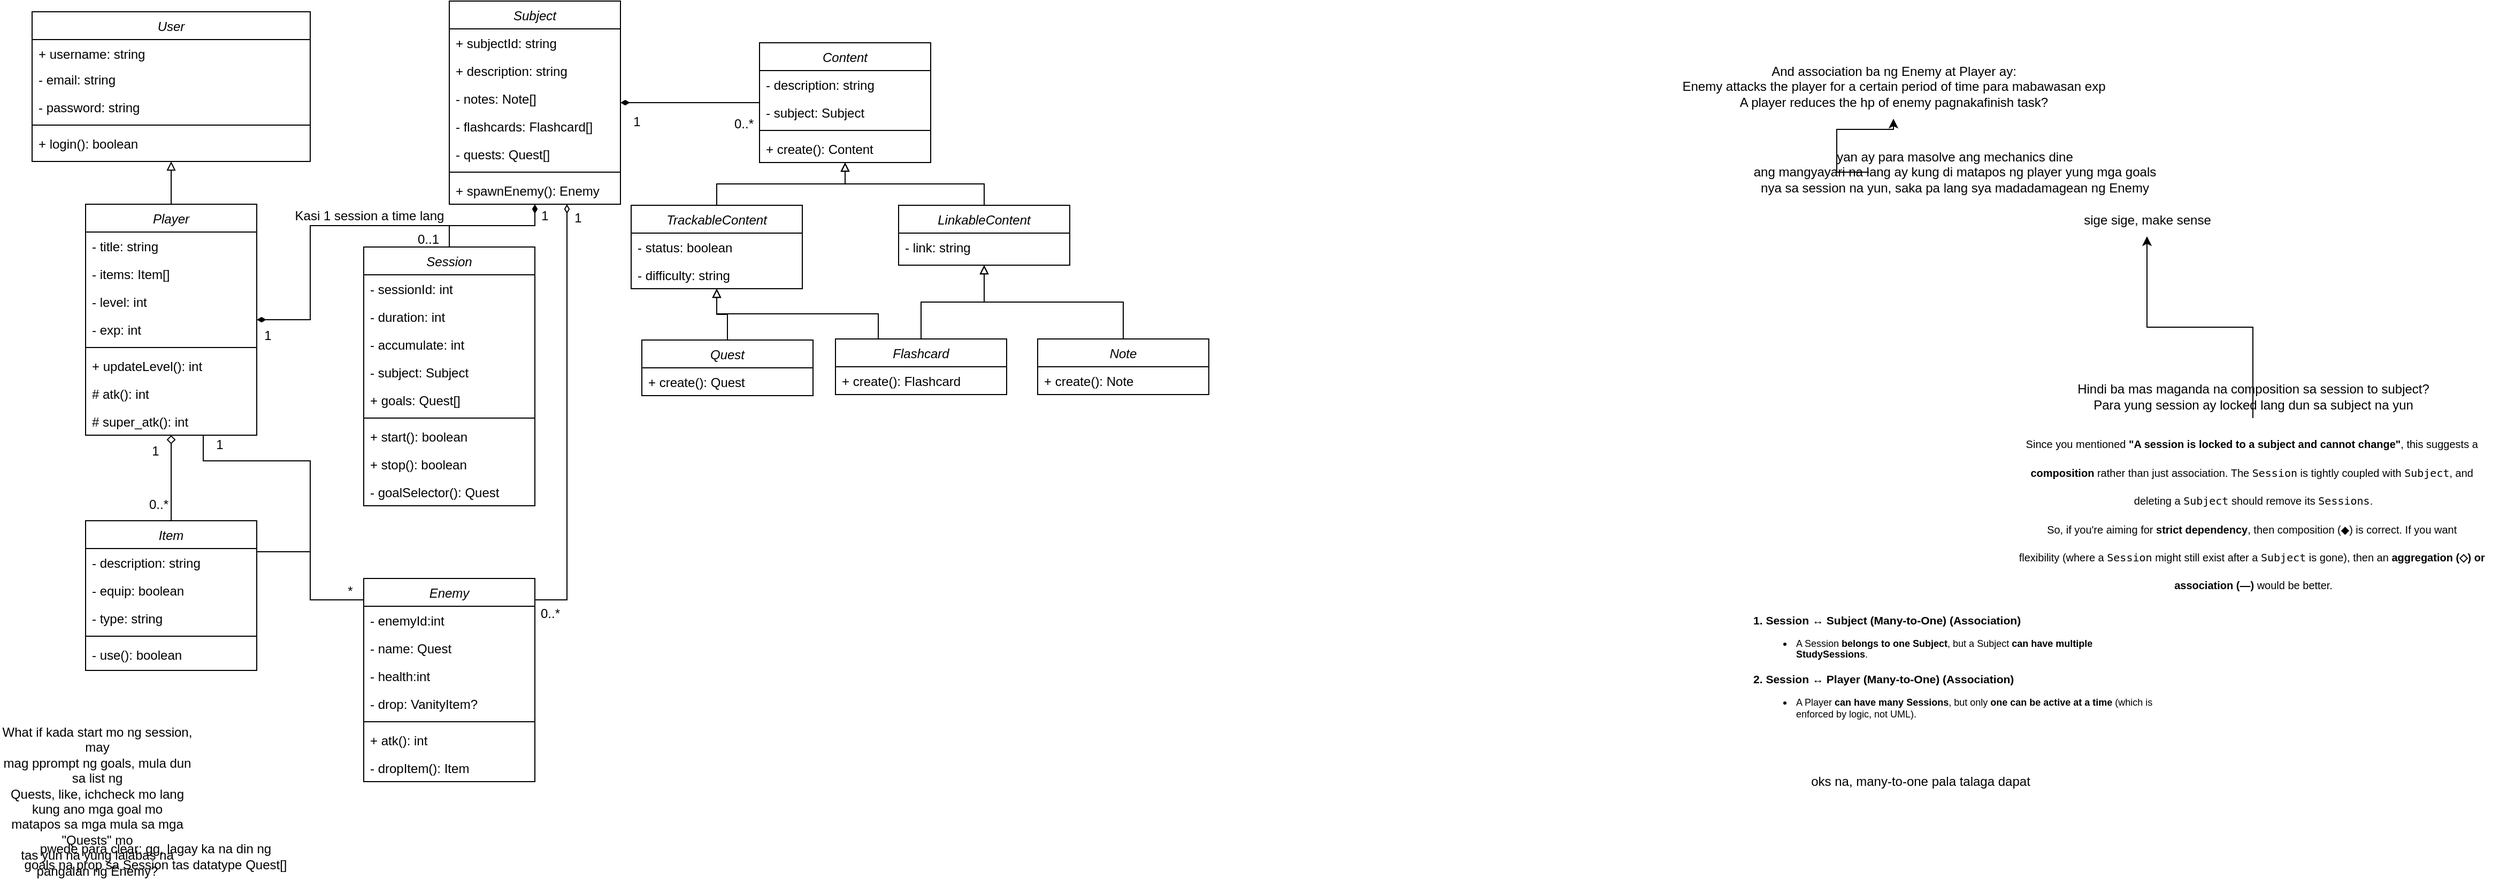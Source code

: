 <mxfile version="26.0.16">
  <diagram id="C5RBs43oDa-KdzZeNtuy" name="Page-1">
    <mxGraphModel grid="1" page="1" gridSize="10" guides="1" tooltips="1" connect="1" arrows="1" fold="1" pageScale="1" pageWidth="827" pageHeight="1169" background="none" math="0" shadow="0">
      <root>
        <mxCell id="WIyWlLk6GJQsqaUBKTNV-0" />
        <mxCell id="WIyWlLk6GJQsqaUBKTNV-1" parent="WIyWlLk6GJQsqaUBKTNV-0" />
        <mxCell id="JrGx4YFcaiDGlNnE43PI-0" value="User" style="swimlane;fontStyle=2;align=center;verticalAlign=top;childLayout=stackLayout;horizontal=1;startSize=26;horizontalStack=0;resizeParent=1;resizeLast=0;collapsible=1;marginBottom=0;rounded=0;shadow=0;strokeWidth=1;" vertex="1" parent="WIyWlLk6GJQsqaUBKTNV-1">
          <mxGeometry x="40" y="40" width="260" height="140" as="geometry">
            <mxRectangle x="230" y="140" width="160" height="26" as="alternateBounds" />
          </mxGeometry>
        </mxCell>
        <mxCell id="JrGx4YFcaiDGlNnE43PI-3" value="+ username: string" style="text;align=left;verticalAlign=top;spacingLeft=4;spacingRight=4;overflow=hidden;rotatable=0;points=[[0,0.5],[1,0.5]];portConstraint=eastwest;rounded=0;shadow=0;html=0;" vertex="1" parent="JrGx4YFcaiDGlNnE43PI-0">
          <mxGeometry y="26" width="260" height="24" as="geometry" />
        </mxCell>
        <mxCell id="uVrjDZQJZA8lmzvzaoNa-15" value="- email: string" style="text;align=left;verticalAlign=top;spacingLeft=4;spacingRight=4;overflow=hidden;rotatable=0;points=[[0,0.5],[1,0.5]];portConstraint=eastwest;" vertex="1" parent="JrGx4YFcaiDGlNnE43PI-0">
          <mxGeometry y="50" width="260" height="26" as="geometry" />
        </mxCell>
        <mxCell id="JrGx4YFcaiDGlNnE43PI-4" value="- password: string" style="text;align=left;verticalAlign=top;spacingLeft=4;spacingRight=4;overflow=hidden;rotatable=0;points=[[0,0.5],[1,0.5]];portConstraint=eastwest;rounded=0;shadow=0;html=0;" vertex="1" parent="JrGx4YFcaiDGlNnE43PI-0">
          <mxGeometry y="76" width="260" height="26" as="geometry" />
        </mxCell>
        <mxCell id="JrGx4YFcaiDGlNnE43PI-5" value="" style="line;html=1;strokeWidth=1;align=left;verticalAlign=middle;spacingTop=-1;spacingLeft=3;spacingRight=3;rotatable=0;labelPosition=right;points=[];portConstraint=eastwest;" vertex="1" parent="JrGx4YFcaiDGlNnE43PI-0">
          <mxGeometry y="102" width="260" height="8" as="geometry" />
        </mxCell>
        <mxCell id="JrGx4YFcaiDGlNnE43PI-6" value="+ login(): boolean" style="text;align=left;verticalAlign=top;spacingLeft=4;spacingRight=4;overflow=hidden;rotatable=0;points=[[0,0.5],[1,0.5]];portConstraint=eastwest;" vertex="1" parent="JrGx4YFcaiDGlNnE43PI-0">
          <mxGeometry y="110" width="260" height="26" as="geometry" />
        </mxCell>
        <mxCell id="uVrjDZQJZA8lmzvzaoNa-84" style="edgeStyle=orthogonalEdgeStyle;rounded=0;orthogonalLoop=1;jettySize=auto;html=1;exitX=0.5;exitY=0;exitDx=0;exitDy=0;entryX=0.5;entryY=1;entryDx=0;entryDy=0;endArrow=block;endFill=0;" edge="1" parent="WIyWlLk6GJQsqaUBKTNV-1" source="uVrjDZQJZA8lmzvzaoNa-16" target="JrGx4YFcaiDGlNnE43PI-0">
          <mxGeometry relative="1" as="geometry" />
        </mxCell>
        <mxCell id="uVrjDZQJZA8lmzvzaoNa-16" value="Player" style="swimlane;fontStyle=2;align=center;verticalAlign=top;childLayout=stackLayout;horizontal=1;startSize=26;horizontalStack=0;resizeParent=1;resizeLast=0;collapsible=1;marginBottom=0;rounded=0;shadow=0;strokeWidth=1;" vertex="1" parent="WIyWlLk6GJQsqaUBKTNV-1">
          <mxGeometry x="90" y="220" width="160" height="216" as="geometry">
            <mxRectangle x="220" y="360" width="160" height="26" as="alternateBounds" />
          </mxGeometry>
        </mxCell>
        <mxCell id="uVrjDZQJZA8lmzvzaoNa-17" value="- title: string" style="text;align=left;verticalAlign=top;spacingLeft=4;spacingRight=4;overflow=hidden;rotatable=0;points=[[0,0.5],[1,0.5]];portConstraint=eastwest;" vertex="1" parent="uVrjDZQJZA8lmzvzaoNa-16">
          <mxGeometry y="26" width="160" height="26" as="geometry" />
        </mxCell>
        <mxCell id="uVrjDZQJZA8lmzvzaoNa-18" value="- items: Item[]" style="text;align=left;verticalAlign=top;spacingLeft=4;spacingRight=4;overflow=hidden;rotatable=0;points=[[0,0.5],[1,0.5]];portConstraint=eastwest;rounded=0;shadow=0;html=0;" vertex="1" parent="uVrjDZQJZA8lmzvzaoNa-16">
          <mxGeometry y="52" width="160" height="26" as="geometry" />
        </mxCell>
        <mxCell id="uVrjDZQJZA8lmzvzaoNa-22" value="- level: int" style="text;align=left;verticalAlign=top;spacingLeft=4;spacingRight=4;overflow=hidden;rotatable=0;points=[[0,0.5],[1,0.5]];portConstraint=eastwest;rounded=0;shadow=0;html=0;" vertex="1" parent="uVrjDZQJZA8lmzvzaoNa-16">
          <mxGeometry y="78" width="160" height="26" as="geometry" />
        </mxCell>
        <mxCell id="uVrjDZQJZA8lmzvzaoNa-23" value="- exp: int" style="text;align=left;verticalAlign=top;spacingLeft=4;spacingRight=4;overflow=hidden;rotatable=0;points=[[0,0.5],[1,0.5]];portConstraint=eastwest;rounded=0;shadow=0;html=0;" vertex="1" parent="uVrjDZQJZA8lmzvzaoNa-16">
          <mxGeometry y="104" width="160" height="26" as="geometry" />
        </mxCell>
        <mxCell id="uVrjDZQJZA8lmzvzaoNa-19" value="" style="line;html=1;strokeWidth=1;align=left;verticalAlign=middle;spacingTop=-1;spacingLeft=3;spacingRight=3;rotatable=0;labelPosition=right;points=[];portConstraint=eastwest;" vertex="1" parent="uVrjDZQJZA8lmzvzaoNa-16">
          <mxGeometry y="130" width="160" height="8" as="geometry" />
        </mxCell>
        <mxCell id="uVrjDZQJZA8lmzvzaoNa-21" value="+ updateLevel(): int" style="text;align=left;verticalAlign=top;spacingLeft=4;spacingRight=4;overflow=hidden;rotatable=0;points=[[0,0.5],[1,0.5]];portConstraint=eastwest;" vertex="1" parent="uVrjDZQJZA8lmzvzaoNa-16">
          <mxGeometry y="138" width="160" height="26" as="geometry" />
        </mxCell>
        <mxCell id="uVrjDZQJZA8lmzvzaoNa-24" value="# atk(): int" style="text;align=left;verticalAlign=top;spacingLeft=4;spacingRight=4;overflow=hidden;rotatable=0;points=[[0,0.5],[1,0.5]];portConstraint=eastwest;" vertex="1" parent="uVrjDZQJZA8lmzvzaoNa-16">
          <mxGeometry y="164" width="160" height="26" as="geometry" />
        </mxCell>
        <mxCell id="uVrjDZQJZA8lmzvzaoNa-25" value="# super_atk(): int" style="text;align=left;verticalAlign=top;spacingLeft=4;spacingRight=4;overflow=hidden;rotatable=0;points=[[0,0.5],[1,0.5]];portConstraint=eastwest;" vertex="1" parent="uVrjDZQJZA8lmzvzaoNa-16">
          <mxGeometry y="190" width="160" height="26" as="geometry" />
        </mxCell>
        <mxCell id="uVrjDZQJZA8lmzvzaoNa-114" style="edgeStyle=orthogonalEdgeStyle;rounded=0;orthogonalLoop=1;jettySize=auto;html=1;exitX=0.5;exitY=0;exitDx=0;exitDy=0;endArrow=diamondThin;endFill=1;" edge="1" parent="WIyWlLk6GJQsqaUBKTNV-1" source="uVrjDZQJZA8lmzvzaoNa-35" target="auPQ0ENPVGpdU_qXoh9U-15">
          <mxGeometry relative="1" as="geometry" />
        </mxCell>
        <mxCell id="uVrjDZQJZA8lmzvzaoNa-120" style="edgeStyle=orthogonalEdgeStyle;rounded=0;orthogonalLoop=1;jettySize=auto;html=1;exitX=0.5;exitY=0;exitDx=0;exitDy=0;endArrow=diamondThin;endFill=1;" edge="1" parent="WIyWlLk6GJQsqaUBKTNV-1" source="uVrjDZQJZA8lmzvzaoNa-35" target="uVrjDZQJZA8lmzvzaoNa-16">
          <mxGeometry relative="1" as="geometry" />
        </mxCell>
        <mxCell id="uVrjDZQJZA8lmzvzaoNa-35" value="Session" style="swimlane;fontStyle=2;align=center;verticalAlign=top;childLayout=stackLayout;horizontal=1;startSize=26;horizontalStack=0;resizeParent=1;resizeLast=0;collapsible=1;marginBottom=0;rounded=0;shadow=0;strokeWidth=1;" vertex="1" parent="WIyWlLk6GJQsqaUBKTNV-1">
          <mxGeometry x="350" y="260" width="160" height="242" as="geometry">
            <mxRectangle x="220" y="360" width="160" height="26" as="alternateBounds" />
          </mxGeometry>
        </mxCell>
        <mxCell id="_Go7acUdpewWIb765ss5-12" value="- sessionId: int" style="text;align=left;verticalAlign=top;spacingLeft=4;spacingRight=4;overflow=hidden;rotatable=0;points=[[0,0.5],[1,0.5]];portConstraint=eastwest;" vertex="1" parent="uVrjDZQJZA8lmzvzaoNa-35">
          <mxGeometry y="26" width="160" height="26" as="geometry" />
        </mxCell>
        <mxCell id="uVrjDZQJZA8lmzvzaoNa-36" value="- duration: int" style="text;align=left;verticalAlign=top;spacingLeft=4;spacingRight=4;overflow=hidden;rotatable=0;points=[[0,0.5],[1,0.5]];portConstraint=eastwest;" vertex="1" parent="uVrjDZQJZA8lmzvzaoNa-35">
          <mxGeometry y="52" width="160" height="26" as="geometry" />
        </mxCell>
        <mxCell id="uVrjDZQJZA8lmzvzaoNa-37" value="- accumulate: int" style="text;align=left;verticalAlign=top;spacingLeft=4;spacingRight=4;overflow=hidden;rotatable=0;points=[[0,0.5],[1,0.5]];portConstraint=eastwest;rounded=0;shadow=0;html=0;" vertex="1" parent="uVrjDZQJZA8lmzvzaoNa-35">
          <mxGeometry y="78" width="160" height="26" as="geometry" />
        </mxCell>
        <mxCell id="auPQ0ENPVGpdU_qXoh9U-32" value="- subject: Subject" style="text;align=left;verticalAlign=top;spacingLeft=4;spacingRight=4;overflow=hidden;rotatable=0;points=[[0,0.5],[1,0.5]];portConstraint=eastwest;rounded=0;shadow=0;html=0;" vertex="1" parent="uVrjDZQJZA8lmzvzaoNa-35">
          <mxGeometry y="104" width="160" height="26" as="geometry" />
        </mxCell>
        <mxCell id="uVrjDZQJZA8lmzvzaoNa-133" value="+ goals: Quest[]" style="text;align=left;verticalAlign=top;spacingLeft=4;spacingRight=4;overflow=hidden;rotatable=0;points=[[0,0.5],[1,0.5]];portConstraint=eastwest;rounded=0;shadow=0;html=0;" vertex="1" parent="uVrjDZQJZA8lmzvzaoNa-35">
          <mxGeometry y="130" width="160" height="26" as="geometry" />
        </mxCell>
        <mxCell id="uVrjDZQJZA8lmzvzaoNa-40" value="" style="line;html=1;strokeWidth=1;align=left;verticalAlign=middle;spacingTop=-1;spacingLeft=3;spacingRight=3;rotatable=0;labelPosition=right;points=[];portConstraint=eastwest;" vertex="1" parent="uVrjDZQJZA8lmzvzaoNa-35">
          <mxGeometry y="156" width="160" height="8" as="geometry" />
        </mxCell>
        <mxCell id="uVrjDZQJZA8lmzvzaoNa-43" value="+ start(): boolean" style="text;align=left;verticalAlign=top;spacingLeft=4;spacingRight=4;overflow=hidden;rotatable=0;points=[[0,0.5],[1,0.5]];portConstraint=eastwest;rounded=0;shadow=0;html=0;" vertex="1" parent="uVrjDZQJZA8lmzvzaoNa-35">
          <mxGeometry y="164" width="160" height="26" as="geometry" />
        </mxCell>
        <mxCell id="uVrjDZQJZA8lmzvzaoNa-41" value="+ stop(): boolean" style="text;align=left;verticalAlign=top;spacingLeft=4;spacingRight=4;overflow=hidden;rotatable=0;points=[[0,0.5],[1,0.5]];portConstraint=eastwest;rounded=0;shadow=0;html=0;" vertex="1" parent="uVrjDZQJZA8lmzvzaoNa-35">
          <mxGeometry y="190" width="160" height="26" as="geometry" />
        </mxCell>
        <mxCell id="uVrjDZQJZA8lmzvzaoNa-130" value="- goalSelector(): Quest" style="text;align=left;verticalAlign=top;spacingLeft=4;spacingRight=4;overflow=hidden;rotatable=0;points=[[0,0.5],[1,0.5]];portConstraint=eastwest;rounded=0;shadow=0;html=0;" vertex="1" parent="uVrjDZQJZA8lmzvzaoNa-35">
          <mxGeometry y="216" width="160" height="26" as="geometry" />
        </mxCell>
        <mxCell id="_Go7acUdpewWIb765ss5-10" value="" style="edgeStyle=orthogonalEdgeStyle;rounded=0;orthogonalLoop=1;jettySize=auto;html=1;endArrow=diamondThin;endFill=1;" edge="1" parent="WIyWlLk6GJQsqaUBKTNV-1" source="uVrjDZQJZA8lmzvzaoNa-45" target="auPQ0ENPVGpdU_qXoh9U-15">
          <mxGeometry relative="1" as="geometry" />
        </mxCell>
        <mxCell id="uVrjDZQJZA8lmzvzaoNa-45" value="Content" style="swimlane;fontStyle=2;align=center;verticalAlign=top;childLayout=stackLayout;horizontal=1;startSize=26;horizontalStack=0;resizeParent=1;resizeLast=0;collapsible=1;marginBottom=0;rounded=0;shadow=0;strokeWidth=1;" vertex="1" parent="WIyWlLk6GJQsqaUBKTNV-1">
          <mxGeometry x="720" y="69" width="160" height="112" as="geometry">
            <mxRectangle x="220" y="360" width="160" height="26" as="alternateBounds" />
          </mxGeometry>
        </mxCell>
        <mxCell id="uVrjDZQJZA8lmzvzaoNa-46" value="- description: string" style="text;align=left;verticalAlign=top;spacingLeft=4;spacingRight=4;overflow=hidden;rotatable=0;points=[[0,0.5],[1,0.5]];portConstraint=eastwest;" vertex="1" parent="uVrjDZQJZA8lmzvzaoNa-45">
          <mxGeometry y="26" width="160" height="26" as="geometry" />
        </mxCell>
        <mxCell id="uVrjDZQJZA8lmzvzaoNa-132" value="- subject: Subject" style="text;align=left;verticalAlign=top;spacingLeft=4;spacingRight=4;overflow=hidden;rotatable=0;points=[[0,0.5],[1,0.5]];portConstraint=eastwest;" vertex="1" parent="uVrjDZQJZA8lmzvzaoNa-45">
          <mxGeometry y="52" width="160" height="26" as="geometry" />
        </mxCell>
        <mxCell id="uVrjDZQJZA8lmzvzaoNa-65" value="" style="line;html=1;strokeWidth=1;align=left;verticalAlign=middle;spacingTop=-1;spacingLeft=3;spacingRight=3;rotatable=0;labelPosition=right;points=[];portConstraint=eastwest;" vertex="1" parent="uVrjDZQJZA8lmzvzaoNa-45">
          <mxGeometry y="78" width="160" height="8" as="geometry" />
        </mxCell>
        <mxCell id="uVrjDZQJZA8lmzvzaoNa-64" value="+ create(): Content" style="text;align=left;verticalAlign=top;spacingLeft=4;spacingRight=4;overflow=hidden;rotatable=0;points=[[0,0.5],[1,0.5]];portConstraint=eastwest;" vertex="1" parent="uVrjDZQJZA8lmzvzaoNa-45">
          <mxGeometry y="86" width="160" height="26" as="geometry" />
        </mxCell>
        <mxCell id="uVrjDZQJZA8lmzvzaoNa-100" style="edgeStyle=orthogonalEdgeStyle;rounded=0;orthogonalLoop=1;jettySize=auto;html=1;exitX=0.5;exitY=0;exitDx=0;exitDy=0;endArrow=block;endFill=0;" edge="1" parent="WIyWlLk6GJQsqaUBKTNV-1" source="uVrjDZQJZA8lmzvzaoNa-50" target="uVrjDZQJZA8lmzvzaoNa-45">
          <mxGeometry relative="1" as="geometry" />
        </mxCell>
        <mxCell id="uVrjDZQJZA8lmzvzaoNa-50" value="LinkableContent" style="swimlane;fontStyle=2;align=center;verticalAlign=top;childLayout=stackLayout;horizontal=1;startSize=26;horizontalStack=0;resizeParent=1;resizeLast=0;collapsible=1;marginBottom=0;rounded=0;shadow=0;strokeWidth=1;" vertex="1" parent="WIyWlLk6GJQsqaUBKTNV-1">
          <mxGeometry x="850" y="221" width="160" height="56" as="geometry">
            <mxRectangle x="220" y="360" width="160" height="26" as="alternateBounds" />
          </mxGeometry>
        </mxCell>
        <mxCell id="uVrjDZQJZA8lmzvzaoNa-51" value="- link: string" style="text;align=left;verticalAlign=top;spacingLeft=4;spacingRight=4;overflow=hidden;rotatable=0;points=[[0,0.5],[1,0.5]];portConstraint=eastwest;" vertex="1" parent="uVrjDZQJZA8lmzvzaoNa-50">
          <mxGeometry y="26" width="160" height="26" as="geometry" />
        </mxCell>
        <mxCell id="uVrjDZQJZA8lmzvzaoNa-93" style="edgeStyle=orthogonalEdgeStyle;rounded=0;orthogonalLoop=1;jettySize=auto;html=1;exitX=0.5;exitY=0;exitDx=0;exitDy=0;endArrow=block;endFill=0;" edge="1" parent="WIyWlLk6GJQsqaUBKTNV-1" source="uVrjDZQJZA8lmzvzaoNa-53" target="uVrjDZQJZA8lmzvzaoNa-50">
          <mxGeometry relative="1" as="geometry" />
        </mxCell>
        <mxCell id="uVrjDZQJZA8lmzvzaoNa-53" value="Note" style="swimlane;fontStyle=2;align=center;verticalAlign=top;childLayout=stackLayout;horizontal=1;startSize=26;horizontalStack=0;resizeParent=1;resizeLast=0;collapsible=1;marginBottom=0;rounded=0;shadow=0;strokeWidth=1;" vertex="1" parent="WIyWlLk6GJQsqaUBKTNV-1">
          <mxGeometry x="980" y="346" width="160" height="52" as="geometry">
            <mxRectangle x="220" y="360" width="160" height="26" as="alternateBounds" />
          </mxGeometry>
        </mxCell>
        <mxCell id="uVrjDZQJZA8lmzvzaoNa-108" value="+ create(): Note" style="text;align=left;verticalAlign=top;spacingLeft=4;spacingRight=4;overflow=hidden;rotatable=0;points=[[0,0.5],[1,0.5]];portConstraint=eastwest;" vertex="1" parent="uVrjDZQJZA8lmzvzaoNa-53">
          <mxGeometry y="26" width="160" height="26" as="geometry" />
        </mxCell>
        <mxCell id="uVrjDZQJZA8lmzvzaoNa-95" style="edgeStyle=orthogonalEdgeStyle;rounded=0;orthogonalLoop=1;jettySize=auto;html=1;exitX=0.5;exitY=0;exitDx=0;exitDy=0;endArrow=block;endFill=0;" edge="1" parent="WIyWlLk6GJQsqaUBKTNV-1" source="uVrjDZQJZA8lmzvzaoNa-56" target="uVrjDZQJZA8lmzvzaoNa-45">
          <mxGeometry relative="1" as="geometry" />
        </mxCell>
        <mxCell id="uVrjDZQJZA8lmzvzaoNa-56" value="TrackableContent" style="swimlane;fontStyle=2;align=center;verticalAlign=top;childLayout=stackLayout;horizontal=1;startSize=26;horizontalStack=0;resizeParent=1;resizeLast=0;collapsible=1;marginBottom=0;rounded=0;shadow=0;strokeWidth=1;" vertex="1" parent="WIyWlLk6GJQsqaUBKTNV-1">
          <mxGeometry x="600" y="221" width="160" height="78" as="geometry">
            <mxRectangle x="220" y="360" width="160" height="26" as="alternateBounds" />
          </mxGeometry>
        </mxCell>
        <mxCell id="uVrjDZQJZA8lmzvzaoNa-57" value="- status: boolean" style="text;align=left;verticalAlign=top;spacingLeft=4;spacingRight=4;overflow=hidden;rotatable=0;points=[[0,0.5],[1,0.5]];portConstraint=eastwest;" vertex="1" parent="uVrjDZQJZA8lmzvzaoNa-56">
          <mxGeometry y="26" width="160" height="26" as="geometry" />
        </mxCell>
        <mxCell id="uVrjDZQJZA8lmzvzaoNa-59" value="- difficulty: string" style="text;align=left;verticalAlign=top;spacingLeft=4;spacingRight=4;overflow=hidden;rotatable=0;points=[[0,0.5],[1,0.5]];portConstraint=eastwest;" vertex="1" parent="uVrjDZQJZA8lmzvzaoNa-56">
          <mxGeometry y="52" width="160" height="26" as="geometry" />
        </mxCell>
        <mxCell id="uVrjDZQJZA8lmzvzaoNa-92" style="edgeStyle=orthogonalEdgeStyle;rounded=0;orthogonalLoop=1;jettySize=auto;html=1;exitX=0.5;exitY=0;exitDx=0;exitDy=0;endArrow=block;endFill=0;" edge="1" parent="WIyWlLk6GJQsqaUBKTNV-1" source="uVrjDZQJZA8lmzvzaoNa-60" target="uVrjDZQJZA8lmzvzaoNa-50">
          <mxGeometry relative="1" as="geometry" />
        </mxCell>
        <mxCell id="uVrjDZQJZA8lmzvzaoNa-97" style="edgeStyle=orthogonalEdgeStyle;rounded=0;orthogonalLoop=1;jettySize=auto;html=1;exitX=0.25;exitY=0;exitDx=0;exitDy=0;endArrow=block;endFill=0;" edge="1" parent="WIyWlLk6GJQsqaUBKTNV-1" source="uVrjDZQJZA8lmzvzaoNa-60" target="uVrjDZQJZA8lmzvzaoNa-56">
          <mxGeometry relative="1" as="geometry" />
        </mxCell>
        <mxCell id="uVrjDZQJZA8lmzvzaoNa-60" value="Flashcard" style="swimlane;fontStyle=2;align=center;verticalAlign=top;childLayout=stackLayout;horizontal=1;startSize=26;horizontalStack=0;resizeParent=1;resizeLast=0;collapsible=1;marginBottom=0;rounded=0;shadow=0;strokeWidth=1;" vertex="1" parent="WIyWlLk6GJQsqaUBKTNV-1">
          <mxGeometry x="791" y="346" width="160" height="52" as="geometry">
            <mxRectangle x="220" y="360" width="160" height="26" as="alternateBounds" />
          </mxGeometry>
        </mxCell>
        <mxCell id="uVrjDZQJZA8lmzvzaoNa-107" value="+ create(): Flashcard" style="text;align=left;verticalAlign=top;spacingLeft=4;spacingRight=4;overflow=hidden;rotatable=0;points=[[0,0.5],[1,0.5]];portConstraint=eastwest;" vertex="1" parent="uVrjDZQJZA8lmzvzaoNa-60">
          <mxGeometry y="26" width="160" height="26" as="geometry" />
        </mxCell>
        <mxCell id="uVrjDZQJZA8lmzvzaoNa-96" style="edgeStyle=orthogonalEdgeStyle;rounded=0;orthogonalLoop=1;jettySize=auto;html=1;exitX=0.5;exitY=0;exitDx=0;exitDy=0;endArrow=block;endFill=0;" edge="1" parent="WIyWlLk6GJQsqaUBKTNV-1" source="uVrjDZQJZA8lmzvzaoNa-61" target="uVrjDZQJZA8lmzvzaoNa-56">
          <mxGeometry relative="1" as="geometry" />
        </mxCell>
        <mxCell id="uVrjDZQJZA8lmzvzaoNa-61" value="Quest" style="swimlane;fontStyle=2;align=center;verticalAlign=top;childLayout=stackLayout;horizontal=1;startSize=26;horizontalStack=0;resizeParent=1;resizeLast=0;collapsible=1;marginBottom=0;rounded=0;shadow=0;strokeWidth=1;" vertex="1" parent="WIyWlLk6GJQsqaUBKTNV-1">
          <mxGeometry x="610" y="347" width="160" height="52" as="geometry">
            <mxRectangle x="220" y="360" width="160" height="26" as="alternateBounds" />
          </mxGeometry>
        </mxCell>
        <mxCell id="uVrjDZQJZA8lmzvzaoNa-105" value="+ create(): Quest" style="text;align=left;verticalAlign=top;spacingLeft=4;spacingRight=4;overflow=hidden;rotatable=0;points=[[0,0.5],[1,0.5]];portConstraint=eastwest;" vertex="1" parent="uVrjDZQJZA8lmzvzaoNa-61">
          <mxGeometry y="26" width="160" height="26" as="geometry" />
        </mxCell>
        <mxCell id="uVrjDZQJZA8lmzvzaoNa-102" style="edgeStyle=orthogonalEdgeStyle;rounded=0;orthogonalLoop=1;jettySize=auto;html=1;exitX=0.5;exitY=0;exitDx=0;exitDy=0;endArrow=diamond;endFill=0;" edge="1" parent="WIyWlLk6GJQsqaUBKTNV-1" source="uVrjDZQJZA8lmzvzaoNa-66" target="uVrjDZQJZA8lmzvzaoNa-16">
          <mxGeometry relative="1" as="geometry" />
        </mxCell>
        <mxCell id="uVrjDZQJZA8lmzvzaoNa-66" value="Item" style="swimlane;fontStyle=2;align=center;verticalAlign=top;childLayout=stackLayout;horizontal=1;startSize=26;horizontalStack=0;resizeParent=1;resizeLast=0;collapsible=1;marginBottom=0;rounded=0;shadow=0;strokeWidth=1;" vertex="1" parent="WIyWlLk6GJQsqaUBKTNV-1">
          <mxGeometry x="90" y="516" width="160" height="140" as="geometry">
            <mxRectangle x="220" y="360" width="160" height="26" as="alternateBounds" />
          </mxGeometry>
        </mxCell>
        <mxCell id="uVrjDZQJZA8lmzvzaoNa-67" value="- description: string" style="text;align=left;verticalAlign=top;spacingLeft=4;spacingRight=4;overflow=hidden;rotatable=0;points=[[0,0.5],[1,0.5]];portConstraint=eastwest;" vertex="1" parent="uVrjDZQJZA8lmzvzaoNa-66">
          <mxGeometry y="26" width="160" height="26" as="geometry" />
        </mxCell>
        <mxCell id="uVrjDZQJZA8lmzvzaoNa-125" value="- equip: boolean" style="text;align=left;verticalAlign=top;spacingLeft=4;spacingRight=4;overflow=hidden;rotatable=0;points=[[0,0.5],[1,0.5]];portConstraint=eastwest;rounded=0;shadow=0;html=0;" vertex="1" parent="uVrjDZQJZA8lmzvzaoNa-66">
          <mxGeometry y="52" width="160" height="26" as="geometry" />
        </mxCell>
        <mxCell id="uVrjDZQJZA8lmzvzaoNa-70" value="- type: string" style="text;align=left;verticalAlign=top;spacingLeft=4;spacingRight=4;overflow=hidden;rotatable=0;points=[[0,0.5],[1,0.5]];portConstraint=eastwest;rounded=0;shadow=0;html=0;" vertex="1" parent="uVrjDZQJZA8lmzvzaoNa-66">
          <mxGeometry y="78" width="160" height="26" as="geometry" />
        </mxCell>
        <mxCell id="uVrjDZQJZA8lmzvzaoNa-71" value="" style="line;html=1;strokeWidth=1;align=left;verticalAlign=middle;spacingTop=-1;spacingLeft=3;spacingRight=3;rotatable=0;labelPosition=right;points=[];portConstraint=eastwest;" vertex="1" parent="uVrjDZQJZA8lmzvzaoNa-66">
          <mxGeometry y="104" width="160" height="8" as="geometry" />
        </mxCell>
        <mxCell id="uVrjDZQJZA8lmzvzaoNa-74" value="- use(): boolean" style="text;align=left;verticalAlign=top;spacingLeft=4;spacingRight=4;overflow=hidden;rotatable=0;points=[[0,0.5],[1,0.5]];portConstraint=eastwest;" vertex="1" parent="uVrjDZQJZA8lmzvzaoNa-66">
          <mxGeometry y="112" width="160" height="26" as="geometry" />
        </mxCell>
        <mxCell id="uVrjDZQJZA8lmzvzaoNa-115" style="edgeStyle=orthogonalEdgeStyle;rounded=0;orthogonalLoop=1;jettySize=auto;html=1;exitX=0.5;exitY=0;exitDx=0;exitDy=0;endArrow=diamondThin;endFill=0;" edge="1" parent="WIyWlLk6GJQsqaUBKTNV-1" source="uVrjDZQJZA8lmzvzaoNa-75" target="auPQ0ENPVGpdU_qXoh9U-15">
          <mxGeometry relative="1" as="geometry">
            <Array as="points">
              <mxPoint x="540" y="590" />
            </Array>
          </mxGeometry>
        </mxCell>
        <mxCell id="uVrjDZQJZA8lmzvzaoNa-138" style="edgeStyle=orthogonalEdgeStyle;rounded=0;orthogonalLoop=1;jettySize=auto;html=1;exitX=0;exitY=0.5;exitDx=0;exitDy=0;endArrow=none;startFill=0;" edge="1" parent="WIyWlLk6GJQsqaUBKTNV-1" source="uVrjDZQJZA8lmzvzaoNa-76" target="uVrjDZQJZA8lmzvzaoNa-16">
          <mxGeometry relative="1" as="geometry">
            <Array as="points">
              <mxPoint x="350" y="590" />
              <mxPoint x="300" y="590" />
              <mxPoint x="300" y="460" />
              <mxPoint x="200" y="460" />
            </Array>
          </mxGeometry>
        </mxCell>
        <mxCell id="uVrjDZQJZA8lmzvzaoNa-75" value="Enemy" style="swimlane;fontStyle=2;align=center;verticalAlign=top;childLayout=stackLayout;horizontal=1;startSize=26;horizontalStack=0;resizeParent=1;resizeLast=0;collapsible=1;marginBottom=0;rounded=0;shadow=0;strokeWidth=1;" vertex="1" parent="WIyWlLk6GJQsqaUBKTNV-1">
          <mxGeometry x="350" y="570" width="160" height="190" as="geometry">
            <mxRectangle x="220" y="360" width="160" height="26" as="alternateBounds" />
          </mxGeometry>
        </mxCell>
        <mxCell id="uVrjDZQJZA8lmzvzaoNa-76" value="- enemyId:int" style="text;align=left;verticalAlign=top;spacingLeft=4;spacingRight=4;overflow=hidden;rotatable=0;points=[[0,0.5],[1,0.5]];portConstraint=eastwest;" vertex="1" parent="uVrjDZQJZA8lmzvzaoNa-75">
          <mxGeometry y="26" width="160" height="26" as="geometry" />
        </mxCell>
        <mxCell id="uVrjDZQJZA8lmzvzaoNa-129" value="- name: Quest" style="text;align=left;verticalAlign=top;spacingLeft=4;spacingRight=4;overflow=hidden;rotatable=0;points=[[0,0.5],[1,0.5]];portConstraint=eastwest;" vertex="1" parent="uVrjDZQJZA8lmzvzaoNa-75">
          <mxGeometry y="52" width="160" height="26" as="geometry" />
        </mxCell>
        <mxCell id="auPQ0ENPVGpdU_qXoh9U-25" value="- health:int" style="text;align=left;verticalAlign=top;spacingLeft=4;spacingRight=4;overflow=hidden;rotatable=0;points=[[0,0.5],[1,0.5]];portConstraint=eastwest;" vertex="1" parent="uVrjDZQJZA8lmzvzaoNa-75">
          <mxGeometry y="78" width="160" height="26" as="geometry" />
        </mxCell>
        <mxCell id="_Go7acUdpewWIb765ss5-8" value="- drop: VanityItem?" style="text;align=left;verticalAlign=top;spacingLeft=4;spacingRight=4;overflow=hidden;rotatable=0;points=[[0,0.5],[1,0.5]];portConstraint=eastwest;" vertex="1" parent="uVrjDZQJZA8lmzvzaoNa-75">
          <mxGeometry y="104" width="160" height="26" as="geometry" />
        </mxCell>
        <mxCell id="uVrjDZQJZA8lmzvzaoNa-79" value="" style="line;html=1;strokeWidth=1;align=left;verticalAlign=middle;spacingTop=-1;spacingLeft=3;spacingRight=3;rotatable=0;labelPosition=right;points=[];portConstraint=eastwest;" vertex="1" parent="uVrjDZQJZA8lmzvzaoNa-75">
          <mxGeometry y="130" width="160" height="8" as="geometry" />
        </mxCell>
        <mxCell id="uVrjDZQJZA8lmzvzaoNa-77" value="+ atk(): int" style="text;align=left;verticalAlign=top;spacingLeft=4;spacingRight=4;overflow=hidden;rotatable=0;points=[[0,0.5],[1,0.5]];portConstraint=eastwest;rounded=0;shadow=0;html=0;" vertex="1" parent="uVrjDZQJZA8lmzvzaoNa-75">
          <mxGeometry y="138" width="160" height="26" as="geometry" />
        </mxCell>
        <mxCell id="uVrjDZQJZA8lmzvzaoNa-127" value="- dropItem(): Item" style="text;align=left;verticalAlign=top;spacingLeft=4;spacingRight=4;overflow=hidden;rotatable=0;points=[[0,0.5],[1,0.5]];portConstraint=eastwest;rounded=0;shadow=0;html=0;" vertex="1" parent="uVrjDZQJZA8lmzvzaoNa-75">
          <mxGeometry y="164" width="160" height="26" as="geometry" />
        </mxCell>
        <mxCell id="auPQ0ENPVGpdU_qXoh9U-15" value="Subject" style="swimlane;fontStyle=2;align=center;verticalAlign=top;childLayout=stackLayout;horizontal=1;startSize=26;horizontalStack=0;resizeParent=1;resizeLast=0;collapsible=1;marginBottom=0;rounded=0;shadow=0;strokeWidth=1;" vertex="1" parent="WIyWlLk6GJQsqaUBKTNV-1">
          <mxGeometry x="430" y="30" width="160" height="190" as="geometry">
            <mxRectangle x="220" y="360" width="160" height="26" as="alternateBounds" />
          </mxGeometry>
        </mxCell>
        <mxCell id="auPQ0ENPVGpdU_qXoh9U-19" value="+ subjectId: string" style="text;align=left;verticalAlign=top;spacingLeft=4;spacingRight=4;overflow=hidden;rotatable=0;points=[[0,0.5],[1,0.5]];portConstraint=eastwest;" vertex="1" parent="auPQ0ENPVGpdU_qXoh9U-15">
          <mxGeometry y="26" width="160" height="26" as="geometry" />
        </mxCell>
        <mxCell id="auPQ0ENPVGpdU_qXoh9U-26" value="+ description: string" style="text;align=left;verticalAlign=top;spacingLeft=4;spacingRight=4;overflow=hidden;rotatable=0;points=[[0,0.5],[1,0.5]];portConstraint=eastwest;" vertex="1" parent="auPQ0ENPVGpdU_qXoh9U-15">
          <mxGeometry y="52" width="160" height="26" as="geometry" />
        </mxCell>
        <mxCell id="uVrjDZQJZA8lmzvzaoNa-28" value="- notes: Note[]" style="text;align=left;verticalAlign=top;spacingLeft=4;spacingRight=4;overflow=hidden;rotatable=0;points=[[0,0.5],[1,0.5]];portConstraint=eastwest;rounded=0;shadow=0;html=0;" vertex="1" parent="auPQ0ENPVGpdU_qXoh9U-15">
          <mxGeometry y="78" width="160" height="26" as="geometry" />
        </mxCell>
        <mxCell id="uVrjDZQJZA8lmzvzaoNa-29" value="- flashcards: Flashcard[]" style="text;align=left;verticalAlign=top;spacingLeft=4;spacingRight=4;overflow=hidden;rotatable=0;points=[[0,0.5],[1,0.5]];portConstraint=eastwest;rounded=0;shadow=0;html=0;" vertex="1" parent="auPQ0ENPVGpdU_qXoh9U-15">
          <mxGeometry y="104" width="160" height="26" as="geometry" />
        </mxCell>
        <mxCell id="uVrjDZQJZA8lmzvzaoNa-80" value="- quests: Quest[]" style="text;align=left;verticalAlign=top;spacingLeft=4;spacingRight=4;overflow=hidden;rotatable=0;points=[[0,0.5],[1,0.5]];portConstraint=eastwest;rounded=0;shadow=0;html=0;" vertex="1" parent="auPQ0ENPVGpdU_qXoh9U-15">
          <mxGeometry y="130" width="160" height="26" as="geometry" />
        </mxCell>
        <mxCell id="auPQ0ENPVGpdU_qXoh9U-17" value="" style="line;html=1;strokeWidth=1;align=left;verticalAlign=middle;spacingTop=-1;spacingLeft=3;spacingRight=3;rotatable=0;labelPosition=right;points=[];portConstraint=eastwest;" vertex="1" parent="auPQ0ENPVGpdU_qXoh9U-15">
          <mxGeometry y="156" width="160" height="8" as="geometry" />
        </mxCell>
        <mxCell id="auPQ0ENPVGpdU_qXoh9U-18" value="+ spawnEnemy(): Enemy" style="text;align=left;verticalAlign=top;spacingLeft=4;spacingRight=4;overflow=hidden;rotatable=0;points=[[0,0.5],[1,0.5]];portConstraint=eastwest;rounded=0;shadow=0;html=0;" vertex="1" parent="auPQ0ENPVGpdU_qXoh9U-15">
          <mxGeometry y="164" width="160" height="26" as="geometry" />
        </mxCell>
        <mxCell id="auPQ0ENPVGpdU_qXoh9U-30" value="&lt;h3 data-end=&quot;593&quot; data-start=&quot;546&quot;&gt;&lt;strong data-end=&quot;593&quot; data-start=&quot;550&quot;&gt;1. Session ↔ Subject (Many-to-One) (Association)&lt;/strong&gt;&lt;/h3&gt;&lt;ul data-end=&quot;765&quot; data-start=&quot;594&quot;&gt;&lt;li data-end=&quot;645&quot; data-start=&quot;594&quot;&gt;A Session &lt;strong data-end=&quot;1196&quot; data-start=&quot;1170&quot;&gt;belongs to one Subject&lt;/strong&gt;, but a Subject &lt;strong data-end=&quot;1247&quot; data-start=&quot;1212&quot;&gt;can have multiple StudySessions&lt;/strong&gt;.&lt;/li&gt;&lt;/ul&gt;&lt;h3 data-end=&quot;813&quot; data-start=&quot;767&quot;&gt;&lt;strong data-end=&quot;813&quot; data-start=&quot;771&quot;&gt;2. Session ↔ Player (Many-to-One) (Association)&lt;/strong&gt;&lt;/h3&gt;&lt;ul data-end=&quot;1174&quot; data-start=&quot;1026&quot;&gt;&lt;li data-end=&quot;1106&quot; data-start=&quot;1026&quot;&gt;A Player &lt;strong data-end=&quot;669&quot; data-start=&quot;638&quot;&gt;can have many Sessions&lt;/strong&gt;, but only &lt;strong data-end=&quot;711&quot; data-start=&quot;680&quot;&gt;one can be active at a time&lt;/strong&gt; (which is enforced by logic, not UML).&lt;/li&gt;&lt;/ul&gt;" style="text;whiteSpace=wrap;html=1;fontSize=9;" vertex="1" parent="WIyWlLk6GJQsqaUBKTNV-1">
          <mxGeometry x="1647" y="585" width="380" height="130" as="geometry" />
        </mxCell>
        <mxCell id="uVrjDZQJZA8lmzvzaoNa-112" value="oks na, many-to-one pala talaga dapat" style="text;html=1;align=center;verticalAlign=middle;resizable=0;points=[];autosize=1;strokeColor=none;fillColor=none;" vertex="1" parent="WIyWlLk6GJQsqaUBKTNV-1">
          <mxGeometry x="1690" y="745" width="230" height="30" as="geometry" />
        </mxCell>
        <mxCell id="uVrjDZQJZA8lmzvzaoNa-118" value="Hindi ba mas maganda na composition sa session to subject?&lt;div&gt;Para yung session ay locked lang dun sa subject na yun&lt;/div&gt;" style="text;html=1;align=center;verticalAlign=middle;resizable=0;points=[];autosize=1;strokeColor=none;fillColor=none;" vertex="1" parent="WIyWlLk6GJQsqaUBKTNV-1">
          <mxGeometry x="1941" y="380" width="350" height="40" as="geometry" />
        </mxCell>
        <mxCell id="auPQ0ENPVGpdU_qXoh9U-41" style="edgeStyle=orthogonalEdgeStyle;rounded=0;orthogonalLoop=1;jettySize=auto;html=1;" edge="1" parent="WIyWlLk6GJQsqaUBKTNV-1" source="uVrjDZQJZA8lmzvzaoNa-119" target="auPQ0ENPVGpdU_qXoh9U-42">
          <mxGeometry relative="1" as="geometry">
            <mxPoint x="2367" y="310" as="targetPoint" />
          </mxGeometry>
        </mxCell>
        <mxCell id="uVrjDZQJZA8lmzvzaoNa-119" value="&lt;p data-end=&quot;1330&quot; data-start=&quot;1087&quot;&gt;&lt;font style=&quot;font-size: 10px;&quot;&gt;Since you mentioned &lt;strong data-end=&quot;1163&quot; data-start=&quot;1107&quot;&gt;&quot;A session is locked to a subject and cannot change&quot;&lt;/strong&gt;, this suggests a&amp;nbsp;&lt;/font&gt;&lt;/p&gt;&lt;p data-end=&quot;1330&quot; data-start=&quot;1087&quot;&gt;&lt;font style=&quot;font-size: 10px;&quot;&gt;&lt;strong data-end=&quot;1196&quot; data-start=&quot;1181&quot;&gt;composition&lt;/strong&gt; rather than just association. The &lt;code data-end=&quot;1240&quot; data-start=&quot;1231&quot;&gt;Session&lt;/code&gt; is tightly coupled with &lt;code data-end=&quot;1274&quot; data-start=&quot;1265&quot;&gt;Subject&lt;/code&gt;, and&amp;nbsp;&lt;/font&gt;&lt;/p&gt;&lt;p data-end=&quot;1330&quot; data-start=&quot;1087&quot;&gt;&lt;font style=&quot;font-size: 10px;&quot;&gt;deleting a &lt;code data-end=&quot;1300&quot; data-start=&quot;1291&quot;&gt;Subject&lt;/code&gt; should remove its &lt;code data-end=&quot;1329&quot; data-start=&quot;1319&quot;&gt;Sessions&lt;/code&gt;.&lt;/font&gt;&lt;/p&gt;&lt;p data-end=&quot;1565&quot; data-start=&quot;1332&quot;&gt;&lt;font style=&quot;font-size: 10px;&quot;&gt;So, if you&#39;re aiming for &lt;strong data-end=&quot;1378&quot; data-start=&quot;1357&quot;&gt;strict dependency&lt;/strong&gt;, then composition (◆) is correct. If you want&amp;nbsp;&lt;/font&gt;&lt;/p&gt;&lt;p data-end=&quot;1565&quot; data-start=&quot;1332&quot;&gt;&lt;font style=&quot;font-size: 10px;&quot;&gt;flexibility (where a &lt;code data-end=&quot;1455&quot; data-start=&quot;1446&quot;&gt;Session&lt;/code&gt; might still exist after a &lt;code data-end=&quot;1491&quot; data-start=&quot;1482&quot;&gt;Subject&lt;/code&gt; is gone), then an &lt;strong data-end=&quot;1548&quot; data-start=&quot;1510&quot;&gt;aggregation (◇) or&amp;nbsp;&lt;/strong&gt;&lt;/font&gt;&lt;/p&gt;&lt;p data-end=&quot;1565&quot; data-start=&quot;1332&quot;&gt;&lt;font style=&quot;font-size: 10px;&quot;&gt;&lt;strong data-end=&quot;1548&quot; data-start=&quot;1510&quot;&gt;association (—)&lt;/strong&gt; would be better.&lt;/font&gt;&lt;/p&gt;" style="text;html=1;align=center;verticalAlign=middle;resizable=0;points=[];autosize=1;strokeColor=none;fillColor=none;" vertex="1" parent="WIyWlLk6GJQsqaUBKTNV-1">
          <mxGeometry x="1886" y="420" width="460" height="180" as="geometry" />
        </mxCell>
        <mxCell id="auPQ0ENPVGpdU_qXoh9U-42" value="sige sige, make sense" style="text;html=1;align=center;verticalAlign=middle;resizable=0;points=[];autosize=1;strokeColor=none;fillColor=none;" vertex="1" parent="WIyWlLk6GJQsqaUBKTNV-1">
          <mxGeometry x="1947" y="220" width="140" height="30" as="geometry" />
        </mxCell>
        <mxCell id="uVrjDZQJZA8lmzvzaoNa-123" value="And association ba ng Enemy at Player ay:&lt;div&gt;Enemy attacks the player for a certain period of time para mabawasan exp&lt;/div&gt;&lt;div&gt;A player reduces the hp of enemy pagnakafinish task?&lt;/div&gt;" style="text;html=1;align=center;verticalAlign=middle;resizable=0;points=[];autosize=1;strokeColor=none;fillColor=none;" vertex="1" parent="WIyWlLk6GJQsqaUBKTNV-1">
          <mxGeometry x="1570" y="80" width="420" height="60" as="geometry" />
        </mxCell>
        <mxCell id="_Go7acUdpewWIb765ss5-9" value="&lt;div style=&quot;text-align: center;&quot;&gt;&lt;span style=&quot;background-color: transparent; color: light-dark(rgb(0, 0, 0), rgb(255, 255, 255)); text-wrap-mode: nowrap;&quot;&gt;What if kada start mo ng session, may&lt;br&gt;mag pprompt ng goals, mula dun sa list ng&lt;/span&gt;&lt;/div&gt;&lt;div style=&quot;text-align: center;&quot;&gt;&lt;span style=&quot;text-wrap-mode: nowrap;&quot;&gt;Quests, like, ichcheck mo lang kung ano mga goal mo&lt;br&gt;matapos sa mga mula sa mga &quot;Quests&quot; mo&lt;br&gt;tas yun na yung lalabas na pangalan ng Enemy?&lt;/span&gt;&lt;/div&gt;" style="text;whiteSpace=wrap;html=1;" vertex="1" parent="WIyWlLk6GJQsqaUBKTNV-1">
          <mxGeometry x="10" y="700" width="180" height="40" as="geometry" />
        </mxCell>
        <mxCell id="uVrjDZQJZA8lmzvzaoNa-128" value="pwede para clear: gg, lagay ka na din ng&lt;br&gt;goals na prop sa Session tas datatype Quest[]" style="text;html=1;align=center;verticalAlign=middle;resizable=0;points=[];autosize=1;strokeColor=none;fillColor=none;" vertex="1" parent="WIyWlLk6GJQsqaUBKTNV-1">
          <mxGeometry x="20" y="810" width="270" height="40" as="geometry" />
        </mxCell>
        <mxCell id="_Go7acUdpewWIb765ss5-16" style="edgeStyle=orthogonalEdgeStyle;rounded=0;orthogonalLoop=1;jettySize=auto;html=1;" edge="1" parent="WIyWlLk6GJQsqaUBKTNV-1" source="_Go7acUdpewWIb765ss5-15" target="uVrjDZQJZA8lmzvzaoNa-123">
          <mxGeometry relative="1" as="geometry">
            <Array as="points">
              <mxPoint x="1727" y="150" />
              <mxPoint x="1780" y="150" />
            </Array>
          </mxGeometry>
        </mxCell>
        <mxCell id="_Go7acUdpewWIb765ss5-15" value="yan ay para masolve ang mechanics dine&lt;div&gt;ang mangyayari na lang ay kung di matapos ng player yung mga goals&lt;/div&gt;&lt;div&gt;nya sa session na yun, saka pa lang sya madadamagean ng Enemy&lt;/div&gt;" style="text;html=1;align=center;verticalAlign=middle;resizable=0;points=[];autosize=1;strokeColor=none;fillColor=none;" vertex="1" parent="WIyWlLk6GJQsqaUBKTNV-1">
          <mxGeometry x="1757" y="160" width="160" height="60" as="geometry" />
        </mxCell>
        <mxCell id="uVrjDZQJZA8lmzvzaoNa-131" style="edgeStyle=orthogonalEdgeStyle;rounded=0;orthogonalLoop=1;jettySize=auto;html=1;exitX=1;exitY=0.5;exitDx=0;exitDy=0;endArrow=none;startFill=0;" edge="1" parent="WIyWlLk6GJQsqaUBKTNV-1" source="uVrjDZQJZA8lmzvzaoNa-70" target="uVrjDZQJZA8lmzvzaoNa-75">
          <mxGeometry relative="1" as="geometry">
            <Array as="points">
              <mxPoint x="300" y="545" />
              <mxPoint x="300" y="590" />
            </Array>
          </mxGeometry>
        </mxCell>
        <mxCell id="mwV1KHrePXH_jXgzdayz-0" value="1" style="text;html=1;align=center;verticalAlign=middle;resizable=0;points=[];autosize=1;strokeColor=none;fillColor=none;" vertex="1" parent="WIyWlLk6GJQsqaUBKTNV-1">
          <mxGeometry x="140" y="436" width="30" height="30" as="geometry" />
        </mxCell>
        <mxCell id="mwV1KHrePXH_jXgzdayz-1" value="0..*" style="text;html=1;align=center;verticalAlign=middle;resizable=0;points=[];autosize=1;strokeColor=none;fillColor=none;" vertex="1" parent="WIyWlLk6GJQsqaUBKTNV-1">
          <mxGeometry x="138" y="486" width="40" height="30" as="geometry" />
        </mxCell>
        <mxCell id="mwV1KHrePXH_jXgzdayz-4" value="1" style="text;html=1;align=center;verticalAlign=middle;resizable=0;points=[];autosize=1;strokeColor=none;fillColor=none;" vertex="1" parent="WIyWlLk6GJQsqaUBKTNV-1">
          <mxGeometry x="200" y="430" width="30" height="30" as="geometry" />
        </mxCell>
        <mxCell id="mwV1KHrePXH_jXgzdayz-5" value="*" style="text;html=1;align=center;verticalAlign=middle;resizable=0;points=[];autosize=1;strokeColor=none;fillColor=none;" vertex="1" parent="WIyWlLk6GJQsqaUBKTNV-1">
          <mxGeometry x="322" y="567" width="30" height="30" as="geometry" />
        </mxCell>
        <mxCell id="mwV1KHrePXH_jXgzdayz-6" value="1" style="text;html=1;align=center;verticalAlign=middle;resizable=0;points=[];autosize=1;strokeColor=none;fillColor=none;" vertex="1" parent="WIyWlLk6GJQsqaUBKTNV-1">
          <mxGeometry x="590" y="128" width="30" height="30" as="geometry" />
        </mxCell>
        <mxCell id="mwV1KHrePXH_jXgzdayz-7" value="0..*" style="text;html=1;align=center;verticalAlign=middle;resizable=0;points=[];autosize=1;strokeColor=none;fillColor=none;" vertex="1" parent="WIyWlLk6GJQsqaUBKTNV-1">
          <mxGeometry x="685" y="130" width="40" height="30" as="geometry" />
        </mxCell>
        <mxCell id="mwV1KHrePXH_jXgzdayz-8" value="1" style="text;html=1;align=center;verticalAlign=middle;resizable=0;points=[];autosize=1;strokeColor=none;fillColor=none;" vertex="1" parent="WIyWlLk6GJQsqaUBKTNV-1">
          <mxGeometry x="245" y="328" width="30" height="30" as="geometry" />
        </mxCell>
        <mxCell id="mwV1KHrePXH_jXgzdayz-9" value="0..1" style="text;html=1;align=center;verticalAlign=middle;resizable=0;points=[];autosize=1;strokeColor=none;fillColor=none;" vertex="1" parent="WIyWlLk6GJQsqaUBKTNV-1">
          <mxGeometry x="390" y="238" width="40" height="30" as="geometry" />
        </mxCell>
        <mxCell id="mwV1KHrePXH_jXgzdayz-10" value="1" style="text;html=1;align=center;verticalAlign=middle;resizable=0;points=[];autosize=1;strokeColor=none;fillColor=none;" vertex="1" parent="WIyWlLk6GJQsqaUBKTNV-1">
          <mxGeometry x="504" y="216" width="30" height="30" as="geometry" />
        </mxCell>
        <mxCell id="mwV1KHrePXH_jXgzdayz-11" value="Kasi 1 session a time lang" style="text;html=1;align=center;verticalAlign=middle;resizable=0;points=[];autosize=1;strokeColor=none;fillColor=none;" vertex="1" parent="WIyWlLk6GJQsqaUBKTNV-1">
          <mxGeometry x="275" y="216" width="160" height="30" as="geometry" />
        </mxCell>
        <mxCell id="mwV1KHrePXH_jXgzdayz-12" value="0..*" style="text;html=1;align=center;verticalAlign=middle;resizable=0;points=[];autosize=1;strokeColor=none;fillColor=none;" vertex="1" parent="WIyWlLk6GJQsqaUBKTNV-1">
          <mxGeometry x="504" y="588" width="40" height="30" as="geometry" />
        </mxCell>
        <mxCell id="mwV1KHrePXH_jXgzdayz-13" value="1" style="text;html=1;align=center;verticalAlign=middle;resizable=0;points=[];autosize=1;strokeColor=none;fillColor=none;" vertex="1" parent="WIyWlLk6GJQsqaUBKTNV-1">
          <mxGeometry x="535" y="218" width="30" height="30" as="geometry" />
        </mxCell>
      </root>
    </mxGraphModel>
  </diagram>
</mxfile>
